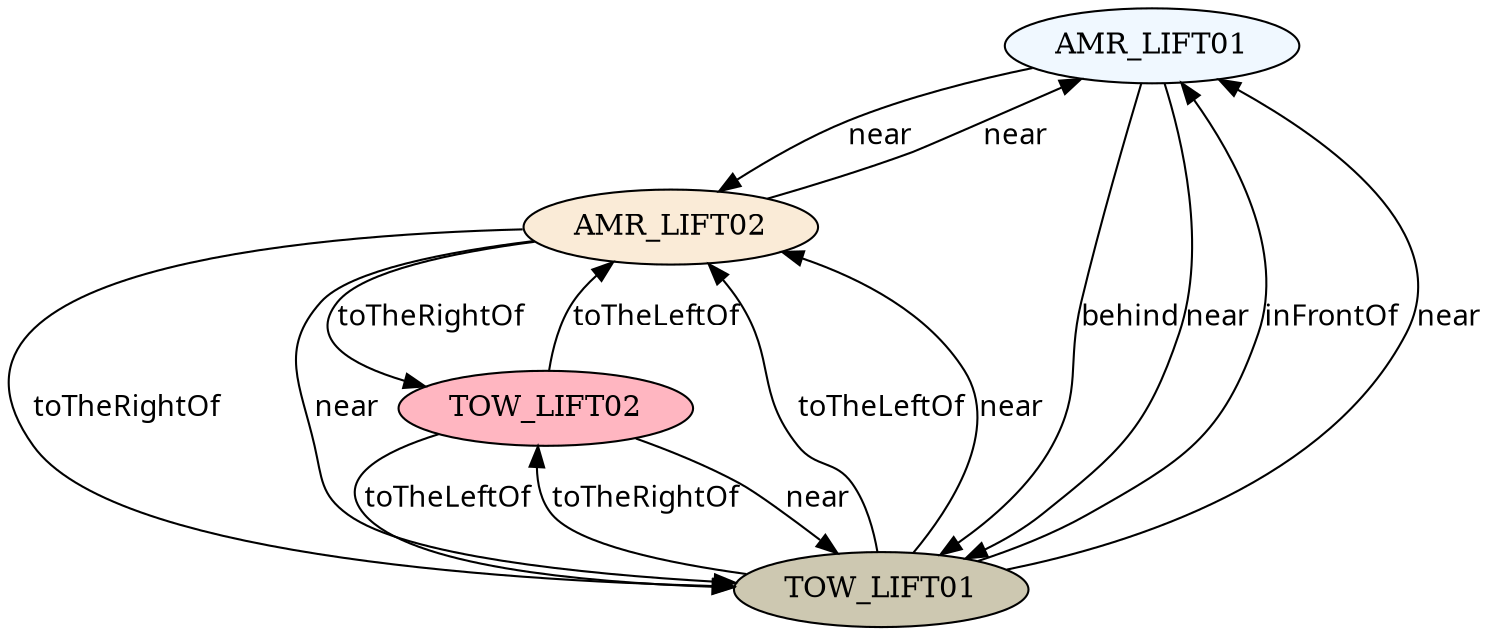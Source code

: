 // The Scene Graph
digraph {
	node [fillcolor=aliceblue style=filled]
	0 [label=AMR_LIFT01]
	node [fillcolor=antiquewhite style=filled]
	1 [label=AMR_LIFT02]
	node [fillcolor=cornsilk3 style=filled]
	2 [label=TOW_LIFT01]
	node [fillcolor=lightpink style=filled]
	3 [label=TOW_LIFT02]
	edge [color=black fontname=Sans style=filled]
	0 -> 1 [label=near]
	0 -> 2 [label=behind]
	0 -> 2 [label=near]
	1 -> 0 [label=near]
	1 -> 2 [label=toTheRightOf]
	1 -> 2 [label=near]
	1 -> 3 [label=toTheRightOf]
	2 -> 0 [label=inFrontOf]
	2 -> 0 [label=near]
	2 -> 1 [label=toTheLeftOf]
	2 -> 1 [label=near]
	2 -> 3 [label=toTheRightOf]
	3 -> 1 [label=toTheLeftOf]
	3 -> 2 [label=toTheLeftOf]
	3 -> 2 [label=near]
}
